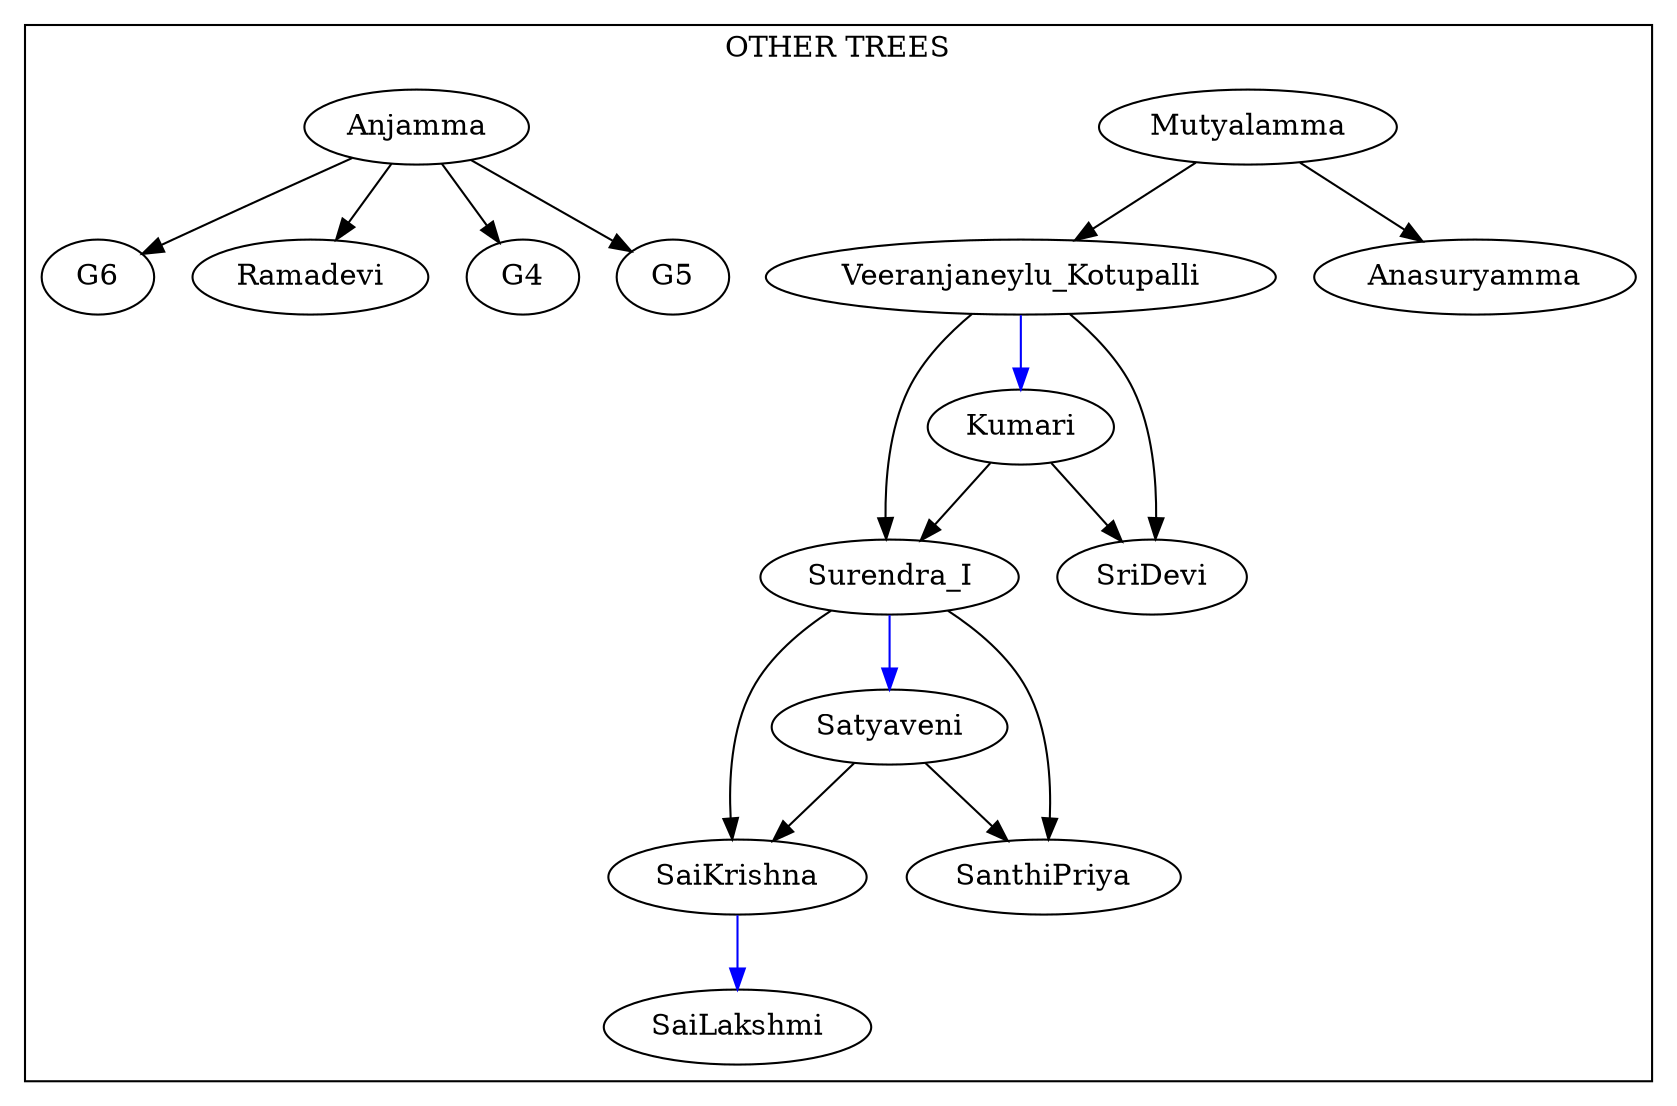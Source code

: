 digraph {
    subgraph cluster_other_trees {
        label="OTHER TREES";
        Mutyalamma          -> Veeranjaneylu_Kotupalli, Anasuryamma;
        Veeranjaneylu_Kotupalli -> Kumari[color=blue];
        Anjamma             -> G4, G5, G6, Ramadevi;
        Veeranjaneylu_Kotupalli -> Surendra_I, SriDevi;
        Kumari                  -> Surendra_I, SriDevi;
        Surendra_I          -> Satyaveni[color=blue];
        Surendra_I          -> SaiKrishna, SanthiPriya;
        Satyaveni           -> SaiKrishna, SanthiPriya;
        SaiKrishna          -> SaiLakshmi[color=blue];
    }
}

